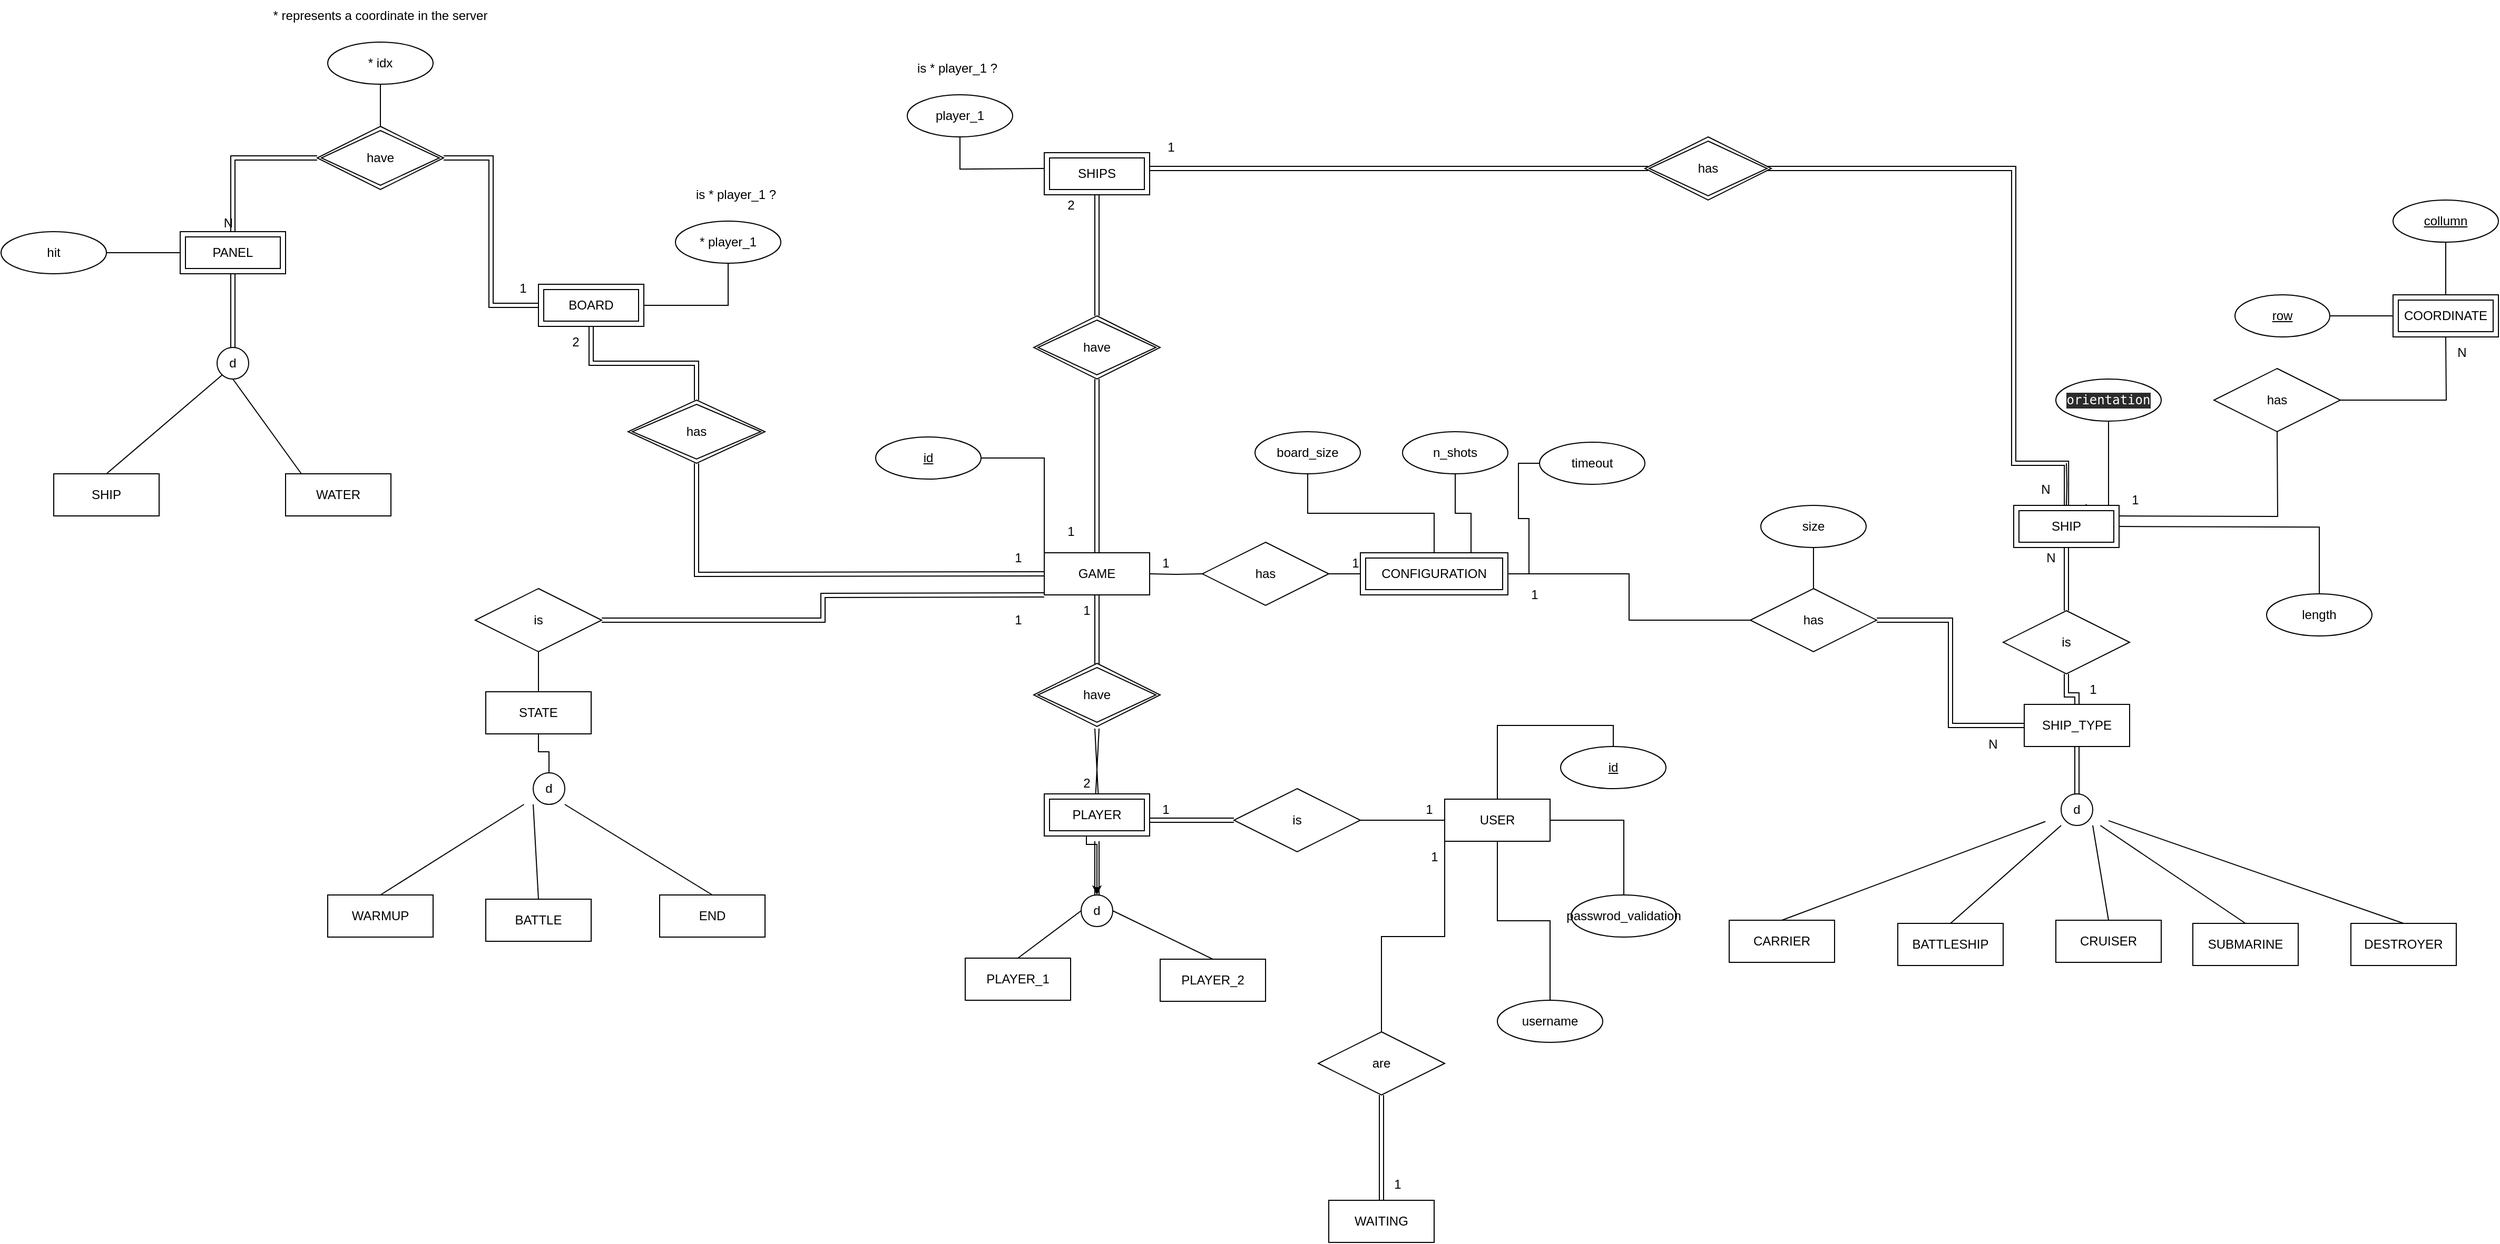 <mxfile version="15.5.4" type="embed"><diagram id="sa6Q3xUmAi24UDrEMSUv" name="Página-1"><mxGraphModel dx="2326" dy="1689" grid="1" gridSize="10" guides="1" tooltips="1" connect="1" arrows="1" fold="1" page="1" pageScale="1" pageWidth="827" pageHeight="1169" math="0" shadow="0"><root><mxCell id="0"/><mxCell id="1" parent="0"/><mxCell id="XrOO0wk5_OICAEsCVDQP-19" style="edgeStyle=orthogonalEdgeStyle;rounded=0;orthogonalLoop=1;jettySize=auto;html=1;endArrow=none;endFill=0;shape=link;" parent="1" edge="1"><mxGeometry relative="1" as="geometry"><mxPoint x="180" y="85" as="sourcePoint"/><mxPoint x="180" y="152" as="targetPoint"/></mxGeometry></mxCell><mxCell id="XrOO0wk5_OICAEsCVDQP-20" style="edgeStyle=orthogonalEdgeStyle;rounded=0;orthogonalLoop=1;jettySize=auto;html=1;endArrow=none;endFill=0;horizontal=1;shape=link;" parent="1" edge="1"><mxGeometry relative="1" as="geometry"><mxPoint x="180" y="290" as="targetPoint"/><mxPoint x="180" y="212" as="sourcePoint"/><Array as="points"><mxPoint x="180" y="300"/></Array></mxGeometry></mxCell><mxCell id="XrOO0wk5_OICAEsCVDQP-22" value="1" style="text;html=1;align=center;verticalAlign=middle;resizable=0;points=[];autosize=1;strokeColor=none;fillColor=none;" parent="1" vertex="1"><mxGeometry x="155" y="85" width="30" height="30" as="geometry"/></mxCell><mxCell id="9" value="" style="shape=link;html=1;rounded=0;exitX=0.5;exitY=1;exitDx=0;exitDy=0;startArrow=none;" parent="1" source="13" edge="1"><mxGeometry relative="1" as="geometry"><mxPoint x="240" y="180" as="sourcePoint"/><mxPoint x="180" y="390" as="targetPoint"/></mxGeometry></mxCell><mxCell id="10" value="1" style="resizable=0;html=1;align=right;verticalAlign=bottom;" parent="9" connectable="0" vertex="1"><mxGeometry x="1" relative="1" as="geometry"/></mxCell><mxCell id="11" value="PLAYER_1" style="whiteSpace=wrap;html=1;align=center;" parent="1" vertex="1"><mxGeometry x="55" y="430" width="100" height="40" as="geometry"/></mxCell><mxCell id="12" value="PLAYER_2" style="whiteSpace=wrap;html=1;align=center;" parent="1" vertex="1"><mxGeometry x="240" y="431" width="100" height="40" as="geometry"/></mxCell><mxCell id="13" value="" style="ellipse;whiteSpace=wrap;html=1;" parent="1" vertex="1"><mxGeometry x="165" y="370" width="30" height="30" as="geometry"/></mxCell><mxCell id="14" value="" style="shape=link;html=1;rounded=0;exitX=0.5;exitY=1;exitDx=0;exitDy=0;endArrow=none;" parent="1" target="13" edge="1"><mxGeometry relative="1" as="geometry"><mxPoint x="180" y="319" as="sourcePoint"/><mxPoint x="180" y="390" as="targetPoint"/></mxGeometry></mxCell><mxCell id="17" value="" style="endArrow=none;html=1;rounded=0;exitX=0.5;exitY=0;exitDx=0;exitDy=0;entryX=0;entryY=0.5;entryDx=0;entryDy=0;" parent="1" source="11" target="13" edge="1"><mxGeometry relative="1" as="geometry"><mxPoint x="210" y="300" as="sourcePoint"/><mxPoint x="370" y="300" as="targetPoint"/></mxGeometry></mxCell><mxCell id="18" value="" style="endArrow=none;html=1;rounded=0;exitX=0.5;exitY=0;exitDx=0;exitDy=0;entryX=1;entryY=0.5;entryDx=0;entryDy=0;" parent="1" source="12" target="13" edge="1"><mxGeometry relative="1" as="geometry"><mxPoint x="115" y="440" as="sourcePoint"/><mxPoint x="175" y="395" as="targetPoint"/></mxGeometry></mxCell><mxCell id="19" value="d" style="text;html=1;strokeColor=none;fillColor=none;align=center;verticalAlign=middle;whiteSpace=wrap;rounded=0;" parent="1" vertex="1"><mxGeometry x="150" y="370" width="60" height="30" as="geometry"/></mxCell><mxCell id="236" value="" style="edgeStyle=orthogonalEdgeStyle;rounded=0;orthogonalLoop=1;jettySize=auto;html=1;" parent="1" source="20" target="19" edge="1"><mxGeometry relative="1" as="geometry"/></mxCell><mxCell id="20" value="2" style="text;html=1;align=center;verticalAlign=middle;resizable=0;points=[];autosize=1;strokeColor=none;fillColor=none;" parent="1" vertex="1"><mxGeometry x="160" y="254" width="20" height="20" as="geometry"/></mxCell><mxCell id="84" style="edgeStyle=orthogonalEdgeStyle;rounded=0;orthogonalLoop=1;jettySize=auto;html=1;endArrow=none;endFill=0;" parent="1" source="24" target="83" edge="1"><mxGeometry relative="1" as="geometry"/></mxCell><mxCell id="256" style="edgeStyle=orthogonalEdgeStyle;rounded=0;orthogonalLoop=1;jettySize=auto;html=1;endArrow=none;endFill=0;" parent="1" source="24" target="255" edge="1"><mxGeometry relative="1" as="geometry"/></mxCell><mxCell id="260" style="edgeStyle=orthogonalEdgeStyle;rounded=0;orthogonalLoop=1;jettySize=auto;html=1;endArrow=none;endFill=0;exitX=0;exitY=1;exitDx=0;exitDy=0;" edge="1" parent="1" source="24" target="259"><mxGeometry relative="1" as="geometry"/></mxCell><mxCell id="24" value="USER" style="whiteSpace=wrap;html=1;align=center;" parent="1" vertex="1"><mxGeometry x="510" y="279" width="100" height="40" as="geometry"/></mxCell><mxCell id="27" style="edgeStyle=orthogonalEdgeStyle;rounded=0;orthogonalLoop=1;jettySize=auto;html=1;endArrow=none;endFill=0;" parent="1" source="25" target="24" edge="1"><mxGeometry relative="1" as="geometry"/></mxCell><mxCell id="25" value="is" style="shape=rhombus;perimeter=rhombusPerimeter;whiteSpace=wrap;html=1;align=center;" parent="1" vertex="1"><mxGeometry x="310" y="269" width="120" height="60" as="geometry"/></mxCell><mxCell id="29" value="" style="endArrow=none;html=1;rounded=0;verticalAlign=middle;exitX=1;exitY=0.5;exitDx=0;exitDy=0;entryX=0;entryY=0.5;entryDx=0;entryDy=0;shape=link;" parent="1" target="25" edge="1"><mxGeometry relative="1" as="geometry"><mxPoint x="230" y="299" as="sourcePoint"/><mxPoint x="380" y="310" as="targetPoint"/></mxGeometry></mxCell><mxCell id="30" value="1" style="text;html=1;align=center;verticalAlign=middle;resizable=0;points=[];autosize=1;strokeColor=none;fillColor=none;" parent="1" vertex="1"><mxGeometry x="230" y="274" width="30" height="30" as="geometry"/></mxCell><mxCell id="31" value="1" style="text;html=1;align=center;verticalAlign=middle;resizable=0;points=[];autosize=1;strokeColor=none;fillColor=none;" parent="1" vertex="1"><mxGeometry x="480" y="274" width="30" height="30" as="geometry"/></mxCell><mxCell id="32" value="id" style="ellipse;whiteSpace=wrap;html=1;align=center;fontStyle=4" parent="1" vertex="1"><mxGeometry x="620" y="229" width="100" height="40" as="geometry"/></mxCell><mxCell id="33" style="edgeStyle=orthogonalEdgeStyle;rounded=0;orthogonalLoop=1;jettySize=auto;html=1;endArrow=none;endFill=0;exitX=0.5;exitY=0;exitDx=0;exitDy=0;entryX=0.5;entryY=0;entryDx=0;entryDy=0;" parent="1" source="32" target="24" edge="1"><mxGeometry relative="1" as="geometry"><mxPoint x="440" y="309" as="sourcePoint"/><mxPoint x="520" y="309" as="targetPoint"/></mxGeometry></mxCell><mxCell id="188" style="edgeStyle=orthogonalEdgeStyle;rounded=0;orthogonalLoop=1;jettySize=auto;html=1;fontColor=#FFFFFF;endArrow=none;endFill=0;" parent="1" target="187" edge="1"><mxGeometry relative="1" as="geometry"><mxPoint x="230" y="65" as="sourcePoint"/></mxGeometry></mxCell><mxCell id="195" style="edgeStyle=orthogonalEdgeStyle;rounded=0;orthogonalLoop=1;jettySize=auto;html=1;endArrow=none;endFill=0;shape=link;" parent="1" target="144" edge="1"><mxGeometry relative="1" as="geometry"><mxPoint x="130" y="65" as="sourcePoint"/></mxGeometry></mxCell><mxCell id="201" style="edgeStyle=orthogonalEdgeStyle;shape=link;rounded=0;orthogonalLoop=1;jettySize=auto;html=1;endArrow=none;endFill=0;" parent="1" edge="1"><mxGeometry relative="1" as="geometry"><mxPoint x="180" y="-120" as="targetPoint"/><mxPoint x="180" y="45" as="sourcePoint"/></mxGeometry></mxCell><mxCell id="35" value="have" style="shape=rhombus;double=1;perimeter=rhombusPerimeter;whiteSpace=wrap;html=1;align=center;" parent="1" vertex="1"><mxGeometry x="120" y="150" width="120" height="60" as="geometry"/></mxCell><mxCell id="87" style="edgeStyle=orthogonalEdgeStyle;rounded=0;orthogonalLoop=1;jettySize=auto;html=1;entryX=0;entryY=0.5;entryDx=0;entryDy=0;endArrow=none;endFill=0;" parent="1" source="55" target="86" edge="1"><mxGeometry relative="1" as="geometry"/></mxCell><mxCell id="55" value="CONFIGURATION" style="shape=ext;margin=3;double=1;whiteSpace=wrap;html=1;align=center;" parent="1" vertex="1"><mxGeometry x="430" y="45" width="140" height="40" as="geometry"/></mxCell><mxCell id="58" style="edgeStyle=orthogonalEdgeStyle;rounded=0;orthogonalLoop=1;jettySize=auto;html=1;endArrow=none;endFill=0;" parent="1" source="57" target="55" edge="1"><mxGeometry relative="1" as="geometry"/></mxCell><mxCell id="57" value="board_size" style="ellipse;whiteSpace=wrap;html=1;align=center;" parent="1" vertex="1"><mxGeometry x="330" y="-70" width="100" height="40" as="geometry"/></mxCell><mxCell id="61" style="edgeStyle=orthogonalEdgeStyle;rounded=0;orthogonalLoop=1;jettySize=auto;html=1;entryX=0.75;entryY=0;entryDx=0;entryDy=0;endArrow=none;endFill=0;" parent="1" source="59" target="55" edge="1"><mxGeometry relative="1" as="geometry"/></mxCell><mxCell id="59" value="n_shots" style="ellipse;whiteSpace=wrap;html=1;align=center;" parent="1" vertex="1"><mxGeometry x="470" y="-70" width="100" height="40" as="geometry"/></mxCell><mxCell id="63" style="edgeStyle=orthogonalEdgeStyle;rounded=0;orthogonalLoop=1;jettySize=auto;html=1;entryX=1;entryY=0.5;entryDx=0;entryDy=0;endArrow=none;endFill=0;" parent="1" source="62" target="55" edge="1"><mxGeometry relative="1" as="geometry"/></mxCell><mxCell id="62" value="timeout" style="ellipse;whiteSpace=wrap;html=1;align=center;" parent="1" vertex="1"><mxGeometry x="600" y="-60" width="100" height="40" as="geometry"/></mxCell><mxCell id="168" style="edgeStyle=orthogonalEdgeStyle;rounded=0;orthogonalLoop=1;jettySize=auto;html=1;entryX=0.5;entryY=1;entryDx=0;entryDy=0;endArrow=none;endFill=0;exitX=0.688;exitY=-0.03;exitDx=0;exitDy=0;exitPerimeter=0;" parent="1" source="241" target="167" edge="1"><mxGeometry relative="1" as="geometry"><mxPoint x="1100.059" as="sourcePoint"/><Array as="points"><mxPoint x="1119"/><mxPoint x="1140"/></Array></mxGeometry></mxCell><mxCell id="169" style="edgeStyle=orthogonalEdgeStyle;rounded=0;orthogonalLoop=1;jettySize=auto;html=1;exitX=1;exitY=0.25;exitDx=0;exitDy=0;entryX=0;entryY=0.5;entryDx=0;entryDy=0;endArrow=none;endFill=0;" parent="1" edge="1"><mxGeometry relative="1" as="geometry"><mxPoint x="1300" y="-70" as="targetPoint"/><mxPoint x="1150" y="10" as="sourcePoint"/></mxGeometry></mxCell><mxCell id="181" style="edgeStyle=orthogonalEdgeStyle;rounded=0;orthogonalLoop=1;jettySize=auto;html=1;exitX=0.5;exitY=0;exitDx=0;exitDy=0;fontColor=#FFFFFF;endArrow=none;endFill=0;" parent="1" edge="1"><mxGeometry relative="1" as="geometry"><mxPoint x="1100" y="-40" as="targetPoint"/><mxPoint x="1100" as="sourcePoint"/></mxGeometry></mxCell><mxCell id="182" style="edgeStyle=orthogonalEdgeStyle;rounded=0;orthogonalLoop=1;jettySize=auto;html=1;fontColor=#FFFFFF;endArrow=none;endFill=0;entryX=1;entryY=0.5;entryDx=0;entryDy=0;shape=link;" parent="1" edge="1"><mxGeometry relative="1" as="geometry"><mxPoint x="810.0" y="-320" as="targetPoint"/><Array as="points"><mxPoint x="1100" y="-40"/><mxPoint x="1050" y="-40"/><mxPoint x="1050" y="-320"/></Array><mxPoint x="1100.059" as="sourcePoint"/></mxGeometry></mxCell><mxCell id="240" style="edgeStyle=orthogonalEdgeStyle;rounded=0;orthogonalLoop=1;jettySize=auto;html=1;endArrow=none;endFill=0;" parent="1" target="166" edge="1"><mxGeometry relative="1" as="geometry"><mxPoint x="1150" y="20.059" as="sourcePoint"/></mxGeometry></mxCell><mxCell id="66" value="" style="shape=link;html=1;rounded=0;exitX=0.5;exitY=1;exitDx=0;exitDy=0;endArrow=none;" parent="1" edge="1"><mxGeometry relative="1" as="geometry"><mxPoint x="1100" y="40" as="sourcePoint"/><mxPoint x="1100" y="100" as="targetPoint"/></mxGeometry></mxCell><mxCell id="67" value="CARRIER" style="whiteSpace=wrap;html=1;align=center;" parent="1" vertex="1"><mxGeometry x="780" y="394" width="100" height="40" as="geometry"/></mxCell><mxCell id="68" value="" style="ellipse;whiteSpace=wrap;html=1;" parent="1" vertex="1"><mxGeometry x="1095" y="274" width="30" height="30" as="geometry"/></mxCell><mxCell id="69" value="d" style="text;html=1;strokeColor=none;fillColor=none;align=center;verticalAlign=middle;whiteSpace=wrap;rounded=0;" parent="1" vertex="1"><mxGeometry x="1080" y="274" width="60" height="30" as="geometry"/></mxCell><mxCell id="70" value="" style="endArrow=none;html=1;rounded=0;exitX=0.5;exitY=0;exitDx=0;exitDy=0;" parent="1" source="67" target="69" edge="1"><mxGeometry relative="1" as="geometry"><mxPoint x="1275" y="530" as="sourcePoint"/><mxPoint x="980" y="300" as="targetPoint"/></mxGeometry></mxCell><mxCell id="71" value="BATTLESHIP" style="whiteSpace=wrap;html=1;align=center;" parent="1" vertex="1"><mxGeometry x="940" y="397" width="100" height="40" as="geometry"/></mxCell><mxCell id="72" value="CRUISER" style="whiteSpace=wrap;html=1;align=center;" parent="1" vertex="1"><mxGeometry x="1090" y="394" width="100" height="40" as="geometry"/></mxCell><mxCell id="73" value="" style="endArrow=none;html=1;rounded=0;exitX=0.5;exitY=0;exitDx=0;exitDy=0;entryX=0.25;entryY=1;entryDx=0;entryDy=0;" parent="1" source="71" target="69" edge="1"><mxGeometry relative="1" as="geometry"><mxPoint x="840" y="404" as="sourcePoint"/><mxPoint x="1000" y="299" as="targetPoint"/></mxGeometry></mxCell><mxCell id="74" value="" style="endArrow=none;html=1;rounded=0;exitX=0.5;exitY=0;exitDx=0;exitDy=0;entryX=0.75;entryY=1;entryDx=0;entryDy=0;" parent="1" source="72" target="69" edge="1"><mxGeometry relative="1" as="geometry"><mxPoint x="840" y="404" as="sourcePoint"/><mxPoint x="990" y="310" as="targetPoint"/></mxGeometry></mxCell><mxCell id="77" value="DESTROYER" style="whiteSpace=wrap;html=1;align=center;" parent="1" vertex="1"><mxGeometry x="1370" y="397" width="100" height="40" as="geometry"/></mxCell><mxCell id="78" value="SUBMARINE" style="whiteSpace=wrap;html=1;align=center;" parent="1" vertex="1"><mxGeometry x="1220" y="397" width="100" height="40" as="geometry"/></mxCell><mxCell id="79" value="" style="endArrow=none;html=1;rounded=0;exitX=0.5;exitY=0;exitDx=0;exitDy=0;" parent="1" source="78" target="69" edge="1"><mxGeometry relative="1" as="geometry"><mxPoint x="1120" y="407" as="sourcePoint"/><mxPoint x="1270" y="307" as="targetPoint"/></mxGeometry></mxCell><mxCell id="80" value="" style="endArrow=none;html=1;rounded=0;exitX=0.5;exitY=0;exitDx=0;exitDy=0;" parent="1" source="77" target="69" edge="1"><mxGeometry relative="1" as="geometry"><mxPoint x="1120" y="407" as="sourcePoint"/><mxPoint x="1285" y="307" as="targetPoint"/></mxGeometry></mxCell><mxCell id="83" value="passwrod_validation" style="ellipse;whiteSpace=wrap;html=1;align=center;fontStyle=0" parent="1" vertex="1"><mxGeometry x="630" y="370" width="100" height="40" as="geometry"/></mxCell><mxCell id="250" style="edgeStyle=orthogonalEdgeStyle;shape=link;rounded=0;orthogonalLoop=1;jettySize=auto;html=1;entryX=0;entryY=0.5;entryDx=0;entryDy=0;endArrow=none;endFill=0;" parent="1" source="86" target="244" edge="1"><mxGeometry relative="1" as="geometry"/></mxCell><mxCell id="86" value="has" style="shape=rhombus;perimeter=rhombusPerimeter;whiteSpace=wrap;html=1;align=center;" parent="1" vertex="1"><mxGeometry x="800" y="79" width="120" height="60" as="geometry"/></mxCell><mxCell id="89" value="1" style="text;html=1;align=center;verticalAlign=middle;resizable=0;points=[];autosize=1;strokeColor=none;fillColor=none;" parent="1" vertex="1"><mxGeometry x="580" y="70" width="30" height="30" as="geometry"/></mxCell><mxCell id="90" value="N" style="text;html=1;align=center;verticalAlign=middle;resizable=0;points=[];autosize=1;strokeColor=none;fillColor=none;" parent="1" vertex="1"><mxGeometry x="1020" y="217" width="20" height="20" as="geometry"/></mxCell><mxCell id="92" style="edgeStyle=orthogonalEdgeStyle;rounded=0;orthogonalLoop=1;jettySize=auto;html=1;endArrow=none;endFill=0;" parent="1" source="91" target="86" edge="1"><mxGeometry relative="1" as="geometry"/></mxCell><mxCell id="91" value="size" style="ellipse;whiteSpace=wrap;html=1;align=center;" parent="1" vertex="1"><mxGeometry x="810" width="100" height="40" as="geometry"/></mxCell><mxCell id="117" style="edgeStyle=orthogonalEdgeStyle;rounded=0;orthogonalLoop=1;jettySize=auto;html=1;entryX=1;entryY=0.5;entryDx=0;entryDy=0;endArrow=none;endFill=0;shape=link;" parent="1" source="93" target="116" edge="1"><mxGeometry relative="1" as="geometry"/></mxCell><mxCell id="162" style="edgeStyle=orthogonalEdgeStyle;rounded=0;orthogonalLoop=1;jettySize=auto;html=1;entryX=0.5;entryY=0;entryDx=0;entryDy=0;endArrow=none;endFill=0;shape=link;" parent="1" source="93" target="144" edge="1"><mxGeometry relative="1" as="geometry"><mxPoint x="-190" y="-190" as="targetPoint"/></mxGeometry></mxCell><mxCell id="228" style="edgeStyle=orthogonalEdgeStyle;rounded=0;orthogonalLoop=1;jettySize=auto;html=1;endArrow=none;endFill=0;" parent="1" source="93" target="227" edge="1"><mxGeometry relative="1" as="geometry"/></mxCell><mxCell id="93" value="BOARD" style="shape=ext;margin=3;double=1;whiteSpace=wrap;html=1;align=center;" parent="1" vertex="1"><mxGeometry x="-350" y="-210" width="100" height="40" as="geometry"/></mxCell><mxCell id="99" value="2" style="text;html=1;align=center;verticalAlign=middle;resizable=0;points=[];autosize=1;strokeColor=none;fillColor=none;" parent="1" vertex="1"><mxGeometry x="-325" y="-165" width="20" height="20" as="geometry"/></mxCell><mxCell id="100" value="PANEL" style="shape=ext;margin=3;double=1;whiteSpace=wrap;html=1;align=center;" parent="1" vertex="1"><mxGeometry x="-690" y="-260" width="100" height="40" as="geometry"/></mxCell><mxCell id="101" value="WATER" style="whiteSpace=wrap;html=1;align=center;" parent="1" vertex="1"><mxGeometry x="-590" y="-30" width="100" height="40" as="geometry"/></mxCell><mxCell id="102" value="" style="ellipse;whiteSpace=wrap;html=1;" parent="1" vertex="1"><mxGeometry x="-655" y="-150" width="30" height="30" as="geometry"/></mxCell><mxCell id="103" value="d" style="text;html=1;strokeColor=none;fillColor=none;align=center;verticalAlign=middle;whiteSpace=wrap;rounded=0;" parent="1" vertex="1"><mxGeometry x="-670" y="-150" width="60" height="30" as="geometry"/></mxCell><mxCell id="104" value="" style="endArrow=none;html=1;rounded=0;exitX=0.5;exitY=0;exitDx=0;exitDy=0;" parent="1" edge="1"><mxGeometry relative="1" as="geometry"><mxPoint x="-760" y="-30" as="sourcePoint"/><mxPoint x="-650" y="-124" as="targetPoint"/></mxGeometry></mxCell><mxCell id="105" value="SHIP" style="whiteSpace=wrap;html=1;align=center;" parent="1" vertex="1"><mxGeometry x="-810" y="-30" width="100" height="40" as="geometry"/></mxCell><mxCell id="107" value="" style="endArrow=none;html=1;rounded=0;exitX=0.5;exitY=0;exitDx=0;exitDy=0;entryX=0.5;entryY=1;entryDx=0;entryDy=0;" parent="1" target="103" edge="1"><mxGeometry relative="1" as="geometry"><mxPoint x="-575" y="-30" as="sourcePoint"/><mxPoint x="-630" y="-125" as="targetPoint"/></mxGeometry></mxCell><mxCell id="112" value="" style="shape=link;html=1;rounded=0;" parent="1" source="100" target="103" edge="1"><mxGeometry relative="1" as="geometry"><mxPoint x="-650" y="-340" as="sourcePoint"/><mxPoint x="-490" y="-340" as="targetPoint"/></mxGeometry></mxCell><mxCell id="114" value="N" style="resizable=0;html=1;align=right;verticalAlign=bottom;" parent="112" connectable="0" vertex="1"><mxGeometry x="1" relative="1" as="geometry"><mxPoint y="-110" as="offset"/></mxGeometry></mxCell><mxCell id="118" style="edgeStyle=orthogonalEdgeStyle;rounded=0;orthogonalLoop=1;jettySize=auto;html=1;endArrow=none;endFill=0;shape=link;" parent="1" source="116" target="100" edge="1"><mxGeometry relative="1" as="geometry"/></mxCell><mxCell id="124" style="edgeStyle=orthogonalEdgeStyle;rounded=0;orthogonalLoop=1;jettySize=auto;html=1;entryX=0.5;entryY=1;entryDx=0;entryDy=0;endArrow=none;endFill=0;" parent="1" source="116" target="123" edge="1"><mxGeometry relative="1" as="geometry"/></mxCell><mxCell id="116" value="have" style="shape=rhombus;double=1;perimeter=rhombusPerimeter;whiteSpace=wrap;html=1;align=center;" parent="1" vertex="1"><mxGeometry x="-560" y="-360" width="120" height="60" as="geometry"/></mxCell><mxCell id="119" value="1" style="text;html=1;align=center;verticalAlign=middle;resizable=0;points=[];autosize=1;strokeColor=none;fillColor=none;" parent="1" vertex="1"><mxGeometry x="-380" y="-221" width="30" height="30" as="geometry"/></mxCell><mxCell id="121" style="edgeStyle=orthogonalEdgeStyle;rounded=0;orthogonalLoop=1;jettySize=auto;html=1;entryX=0;entryY=0.5;entryDx=0;entryDy=0;endArrow=none;endFill=0;" parent="1" source="120" target="100" edge="1"><mxGeometry relative="1" as="geometry"/></mxCell><mxCell id="120" value="hit" style="ellipse;whiteSpace=wrap;html=1;align=center;" parent="1" vertex="1"><mxGeometry x="-860" y="-260" width="100" height="40" as="geometry"/></mxCell><mxCell id="123" value="* idx" style="ellipse;whiteSpace=wrap;html=1;align=center;" parent="1" vertex="1"><mxGeometry x="-550" y="-440" width="100" height="40" as="geometry"/></mxCell><mxCell id="125" value="* represents a coordinate in the server" style="text;html=1;strokeColor=none;fillColor=none;align=center;verticalAlign=middle;whiteSpace=wrap;rounded=0;" parent="1" vertex="1"><mxGeometry x="-620" y="-480" width="240" height="30" as="geometry"/></mxCell><mxCell id="144" value="has" style="shape=rhombus;double=1;perimeter=rhombusPerimeter;whiteSpace=wrap;html=1;align=center;" parent="1" vertex="1"><mxGeometry x="-265" y="-100" width="130" height="60" as="geometry"/></mxCell><mxCell id="166" value="length" style="ellipse;whiteSpace=wrap;html=1;align=center;" parent="1" vertex="1"><mxGeometry x="1290" y="84" width="100" height="40" as="geometry"/></mxCell><mxCell id="167" value="&lt;pre style=&quot;background-color: rgb(43 , 43 , 43) ; font-family: &amp;#34;jetbrains mono&amp;#34; , monospace&quot;&gt;&lt;pre style=&quot;font-family: &amp;#34;jetbrains mono&amp;#34; , monospace&quot;&gt;&lt;font color=&quot;#ffffff&quot;&gt;orientation&lt;/font&gt;&lt;/pre&gt;&lt;/pre&gt;" style="ellipse;whiteSpace=wrap;html=1;align=center;" parent="1" vertex="1"><mxGeometry x="1090" y="-120" width="100" height="40" as="geometry"/></mxCell><mxCell id="174" style="edgeStyle=orthogonalEdgeStyle;rounded=0;orthogonalLoop=1;jettySize=auto;html=1;fontColor=#FEF7FF;endArrow=none;endFill=0;entryX=0.5;entryY=1;entryDx=0;entryDy=0;" parent="1" source="173" edge="1"><mxGeometry relative="1" as="geometry"><mxPoint x="1460" y="-160" as="targetPoint"/></mxGeometry></mxCell><mxCell id="173" value="has" style="shape=rhombus;perimeter=rhombusPerimeter;whiteSpace=wrap;html=1;align=center;" parent="1" vertex="1"><mxGeometry x="1240" y="-130" width="120" height="60" as="geometry"/></mxCell><mxCell id="178" style="edgeStyle=orthogonalEdgeStyle;rounded=0;orthogonalLoop=1;jettySize=auto;html=1;fontColor=#FFFFFF;endArrow=none;endFill=0;" parent="1" source="175" edge="1"><mxGeometry relative="1" as="geometry"><mxPoint x="1460" y="-200" as="targetPoint"/></mxGeometry></mxCell><mxCell id="175" value="&lt;u&gt;collumn&lt;/u&gt;" style="ellipse;whiteSpace=wrap;html=1;align=center;" parent="1" vertex="1"><mxGeometry x="1410" y="-290" width="100" height="40" as="geometry"/></mxCell><mxCell id="177" style="edgeStyle=orthogonalEdgeStyle;rounded=0;orthogonalLoop=1;jettySize=auto;html=1;entryX=0;entryY=0.5;entryDx=0;entryDy=0;fontColor=#FFFFFF;endArrow=none;endFill=0;" parent="1" source="176" edge="1"><mxGeometry relative="1" as="geometry"><mxPoint x="1410" y="-180" as="targetPoint"/></mxGeometry></mxCell><mxCell id="176" value="&lt;u&gt;row&lt;/u&gt;" style="ellipse;whiteSpace=wrap;html=1;align=center;" parent="1" vertex="1"><mxGeometry x="1260" y="-200" width="90" height="40" as="geometry"/></mxCell><mxCell id="179" value="1" style="text;html=1;align=center;verticalAlign=middle;resizable=0;points=[];autosize=1;strokeColor=none;fillColor=none;" parent="1" vertex="1"><mxGeometry x="1150" y="-20" width="30" height="30" as="geometry"/></mxCell><mxCell id="180" value="N" style="text;html=1;align=center;verticalAlign=middle;resizable=0;points=[];autosize=1;strokeColor=none;fillColor=none;" parent="1" vertex="1"><mxGeometry x="1465" y="-155" width="20" height="20" as="geometry"/></mxCell><mxCell id="189" style="edgeStyle=orthogonalEdgeStyle;rounded=0;orthogonalLoop=1;jettySize=auto;html=1;entryX=0;entryY=0.5;entryDx=0;entryDy=0;fontColor=#FFFFFF;endArrow=none;endFill=0;" parent="1" source="187" target="55" edge="1"><mxGeometry relative="1" as="geometry"/></mxCell><mxCell id="187" value="has" style="shape=rhombus;perimeter=rhombusPerimeter;whiteSpace=wrap;html=1;align=center;" parent="1" vertex="1"><mxGeometry x="280" y="35" width="120" height="60" as="geometry"/></mxCell><mxCell id="190" value="1" style="text;html=1;align=center;verticalAlign=middle;resizable=0;points=[];autosize=1;strokeColor=none;fillColor=none;" parent="1" vertex="1"><mxGeometry x="230" y="40" width="30" height="30" as="geometry"/></mxCell><mxCell id="191" value="1" style="text;html=1;align=center;verticalAlign=middle;resizable=0;points=[];autosize=1;strokeColor=none;fillColor=none;" parent="1" vertex="1"><mxGeometry x="410" y="40" width="30" height="30" as="geometry"/></mxCell><mxCell id="196" value="1" style="text;html=1;align=center;verticalAlign=middle;resizable=0;points=[];autosize=1;strokeColor=none;fillColor=none;" parent="1" vertex="1"><mxGeometry x="90" y="35" width="30" height="30" as="geometry"/></mxCell><mxCell id="205" style="edgeStyle=orthogonalEdgeStyle;shape=link;rounded=0;orthogonalLoop=1;jettySize=auto;html=1;endArrow=none;endFill=0;" parent="1" edge="1"><mxGeometry relative="1" as="geometry"><mxPoint x="230" y="-320" as="sourcePoint"/><mxPoint x="703.0" y="-320" as="targetPoint"/></mxGeometry></mxCell><mxCell id="230" style="edgeStyle=orthogonalEdgeStyle;rounded=0;orthogonalLoop=1;jettySize=auto;html=1;endArrow=none;endFill=0;" parent="1" target="229" edge="1"><mxGeometry relative="1" as="geometry"><mxPoint x="130" y="-319.941" as="sourcePoint"/></mxGeometry></mxCell><mxCell id="202" style="edgeStyle=orthogonalEdgeStyle;shape=link;rounded=0;orthogonalLoop=1;jettySize=auto;html=1;endArrow=none;endFill=0;" parent="1" edge="1"><mxGeometry relative="1" as="geometry"><mxPoint x="180" y="-180" as="sourcePoint"/><mxPoint x="180" y="-300" as="targetPoint"/></mxGeometry></mxCell><mxCell id="203" value="1" style="text;html=1;align=center;verticalAlign=middle;resizable=0;points=[];autosize=1;strokeColor=none;fillColor=none;" parent="1" vertex="1"><mxGeometry x="140" y="10" width="30" height="30" as="geometry"/></mxCell><mxCell id="204" value="2" style="text;html=1;align=center;verticalAlign=middle;resizable=0;points=[];autosize=1;strokeColor=none;fillColor=none;" parent="1" vertex="1"><mxGeometry x="145" y="-295" width="20" height="20" as="geometry"/></mxCell><mxCell id="206" value="1" style="text;html=1;align=center;verticalAlign=middle;resizable=0;points=[];autosize=1;strokeColor=none;fillColor=none;" parent="1" vertex="1"><mxGeometry x="240" y="-350" width="20" height="20" as="geometry"/></mxCell><mxCell id="207" value="N" style="text;html=1;align=center;verticalAlign=middle;resizable=0;points=[];autosize=1;strokeColor=none;fillColor=none;" parent="1" vertex="1"><mxGeometry x="1070" y="-25" width="20" height="20" as="geometry"/></mxCell><mxCell id="211" style="edgeStyle=orthogonalEdgeStyle;rounded=0;orthogonalLoop=1;jettySize=auto;html=1;endArrow=none;endFill=0;" parent="1" source="209" target="210" edge="1"><mxGeometry relative="1" as="geometry"/></mxCell><mxCell id="209" value="STATE" style="whiteSpace=wrap;html=1;align=center;" parent="1" vertex="1"><mxGeometry x="-400" y="177" width="100" height="40" as="geometry"/></mxCell><mxCell id="212" style="edgeStyle=orthogonalEdgeStyle;shape=link;rounded=0;orthogonalLoop=1;jettySize=auto;html=1;entryX=0;entryY=1;entryDx=0;entryDy=0;endArrow=none;endFill=0;" parent="1" source="210" edge="1"><mxGeometry relative="1" as="geometry"><mxPoint x="130" y="85" as="targetPoint"/></mxGeometry></mxCell><mxCell id="210" value="is" style="shape=rhombus;perimeter=rhombusPerimeter;whiteSpace=wrap;html=1;align=center;" parent="1" vertex="1"><mxGeometry x="-410" y="79" width="120" height="60" as="geometry"/></mxCell><mxCell id="214" value="WARMUP" style="whiteSpace=wrap;html=1;align=center;" parent="1" vertex="1"><mxGeometry x="-550" y="370" width="100" height="40" as="geometry"/></mxCell><mxCell id="215" value="" style="ellipse;whiteSpace=wrap;html=1;" parent="1" vertex="1"><mxGeometry x="-355" y="254" width="30" height="30" as="geometry"/></mxCell><mxCell id="226" style="edgeStyle=orthogonalEdgeStyle;rounded=0;orthogonalLoop=1;jettySize=auto;html=1;entryX=0.5;entryY=1;entryDx=0;entryDy=0;endArrow=none;endFill=0;" parent="1" source="216" target="209" edge="1"><mxGeometry relative="1" as="geometry"/></mxCell><mxCell id="216" value="d" style="text;html=1;strokeColor=none;fillColor=none;align=center;verticalAlign=middle;whiteSpace=wrap;rounded=0;" parent="1" vertex="1"><mxGeometry x="-370" y="254" width="60" height="30" as="geometry"/></mxCell><mxCell id="217" value="" style="endArrow=none;html=1;rounded=0;exitX=0.5;exitY=0;exitDx=0;exitDy=0;" parent="1" source="214" target="216" edge="1"><mxGeometry relative="1" as="geometry"><mxPoint x="-175" y="510" as="sourcePoint"/><mxPoint x="-470" y="280" as="targetPoint"/></mxGeometry></mxCell><mxCell id="218" value="BATTLE" style="whiteSpace=wrap;html=1;align=center;" parent="1" vertex="1"><mxGeometry x="-400" y="374" width="100" height="40" as="geometry"/></mxCell><mxCell id="219" value="END" style="whiteSpace=wrap;html=1;align=center;" parent="1" vertex="1"><mxGeometry x="-235" y="370" width="100" height="40" as="geometry"/></mxCell><mxCell id="220" value="" style="endArrow=none;html=1;rounded=0;exitX=0.5;exitY=0;exitDx=0;exitDy=0;entryX=0.25;entryY=1;entryDx=0;entryDy=0;" parent="1" source="218" target="216" edge="1"><mxGeometry relative="1" as="geometry"><mxPoint x="-610" y="384" as="sourcePoint"/><mxPoint x="-450" y="279" as="targetPoint"/></mxGeometry></mxCell><mxCell id="221" value="" style="endArrow=none;html=1;rounded=0;exitX=0.5;exitY=0;exitDx=0;exitDy=0;entryX=0.75;entryY=1;entryDx=0;entryDy=0;" parent="1" source="219" target="216" edge="1"><mxGeometry relative="1" as="geometry"><mxPoint x="-610" y="384" as="sourcePoint"/><mxPoint x="-460" y="290" as="targetPoint"/></mxGeometry></mxCell><mxCell id="227" value="* player_1" style="ellipse;whiteSpace=wrap;html=1;align=center;" parent="1" vertex="1"><mxGeometry x="-220" y="-270" width="100" height="40" as="geometry"/></mxCell><mxCell id="229" value="player_1" style="ellipse;whiteSpace=wrap;html=1;align=center;" parent="1" vertex="1"><mxGeometry y="-390" width="100" height="40" as="geometry"/></mxCell><mxCell id="231" value="is * player_1 ?" style="text;html=1;strokeColor=none;fillColor=none;align=center;verticalAlign=middle;whiteSpace=wrap;rounded=0;" parent="1" vertex="1"><mxGeometry x="-205" y="-310" width="85" height="30" as="geometry"/></mxCell><mxCell id="232" value="is * player_1 ?" style="text;html=1;strokeColor=none;fillColor=none;align=center;verticalAlign=middle;whiteSpace=wrap;rounded=0;" parent="1" vertex="1"><mxGeometry x="5" y="-430" width="85" height="30" as="geometry"/></mxCell><mxCell id="234" value="1" style="text;html=1;align=center;verticalAlign=middle;resizable=0;points=[];autosize=1;strokeColor=none;fillColor=none;" parent="1" vertex="1"><mxGeometry x="90" y="94" width="30" height="30" as="geometry"/></mxCell><mxCell id="235" value="PLAYER" style="shape=ext;margin=3;double=1;whiteSpace=wrap;html=1;align=center;" parent="1" vertex="1"><mxGeometry x="130" y="274" width="100" height="40" as="geometry"/></mxCell><mxCell id="237" value="SHIPS" style="shape=ext;margin=3;double=1;whiteSpace=wrap;html=1;align=center;" parent="1" vertex="1"><mxGeometry x="130" y="-335" width="100" height="40" as="geometry"/></mxCell><mxCell id="238" value="have" style="shape=rhombus;double=1;perimeter=rhombusPerimeter;whiteSpace=wrap;html=1;align=center;" parent="1" vertex="1"><mxGeometry x="120" y="-180" width="120" height="60" as="geometry"/></mxCell><mxCell id="239" value="COORDINATE" style="shape=ext;margin=3;double=1;whiteSpace=wrap;html=1;align=center;" parent="1" vertex="1"><mxGeometry x="1410" y="-200" width="100" height="40" as="geometry"/></mxCell><mxCell id="241" value="SHIP" style="shape=ext;margin=3;double=1;whiteSpace=wrap;html=1;align=center;" parent="1" vertex="1"><mxGeometry x="1050" width="100" height="40" as="geometry"/></mxCell><mxCell id="242" value="has" style="shape=rhombus;double=1;perimeter=rhombusPerimeter;whiteSpace=wrap;html=1;align=center;" parent="1" vertex="1"><mxGeometry x="700" y="-350" width="120" height="60" as="geometry"/></mxCell><mxCell id="245" style="edgeStyle=orthogonalEdgeStyle;rounded=0;orthogonalLoop=1;jettySize=auto;html=1;endArrow=none;endFill=0;shape=link;" parent="1" source="244" target="69" edge="1"><mxGeometry relative="1" as="geometry"/></mxCell><mxCell id="244" value="SHIP_TYPE" style="whiteSpace=wrap;html=1;align=center;" parent="1" vertex="1"><mxGeometry x="1060" y="189" width="100" height="40" as="geometry"/></mxCell><mxCell id="247" style="edgeStyle=orthogonalEdgeStyle;shape=link;rounded=0;orthogonalLoop=1;jettySize=auto;html=1;endArrow=none;endFill=0;" parent="1" source="246" target="244" edge="1"><mxGeometry relative="1" as="geometry"/></mxCell><mxCell id="246" value="is" style="shape=rhombus;perimeter=rhombusPerimeter;whiteSpace=wrap;html=1;align=center;" parent="1" vertex="1"><mxGeometry x="1040" y="100" width="120" height="60" as="geometry"/></mxCell><mxCell id="248" value="1" style="text;html=1;align=center;verticalAlign=middle;resizable=0;points=[];autosize=1;strokeColor=none;fillColor=none;" parent="1" vertex="1"><mxGeometry x="1110" y="160" width="30" height="30" as="geometry"/></mxCell><mxCell id="249" value="N" style="text;html=1;align=center;verticalAlign=middle;resizable=0;points=[];autosize=1;strokeColor=none;fillColor=none;" parent="1" vertex="1"><mxGeometry x="1075" y="40" width="20" height="20" as="geometry"/></mxCell><mxCell id="252" value="GAME" style="whiteSpace=wrap;html=1;align=center;" parent="1" vertex="1"><mxGeometry x="130" y="45" width="100" height="40" as="geometry"/></mxCell><mxCell id="254" style="edgeStyle=orthogonalEdgeStyle;rounded=0;orthogonalLoop=1;jettySize=auto;html=1;entryX=0;entryY=0;entryDx=0;entryDy=0;endArrow=none;endFill=0;" parent="1" source="253" target="252" edge="1"><mxGeometry relative="1" as="geometry"/></mxCell><mxCell id="253" value="id" style="ellipse;whiteSpace=wrap;html=1;align=center;fontStyle=4" parent="1" vertex="1"><mxGeometry x="-30" y="-65" width="100" height="40" as="geometry"/></mxCell><mxCell id="255" value="username" style="ellipse;whiteSpace=wrap;html=1;align=center;fontStyle=0" parent="1" vertex="1"><mxGeometry x="560" y="470" width="100" height="40" as="geometry"/></mxCell><mxCell id="257" value="WAITING" style="whiteSpace=wrap;html=1;align=center;" vertex="1" parent="1"><mxGeometry x="400" y="660" width="100" height="40" as="geometry"/></mxCell><mxCell id="261" style="edgeStyle=orthogonalEdgeStyle;rounded=0;orthogonalLoop=1;jettySize=auto;html=1;endArrow=none;endFill=0;shape=link;" edge="1" parent="1" source="259" target="257"><mxGeometry relative="1" as="geometry"/></mxCell><mxCell id="259" value="are" style="shape=rhombus;perimeter=rhombusPerimeter;whiteSpace=wrap;html=1;align=center;" vertex="1" parent="1"><mxGeometry x="390" y="500" width="120" height="60" as="geometry"/></mxCell><mxCell id="262" value="1" style="text;html=1;align=center;verticalAlign=middle;resizable=0;points=[];autosize=1;strokeColor=none;fillColor=none;" vertex="1" parent="1"><mxGeometry x="485" y="319" width="30" height="30" as="geometry"/></mxCell><mxCell id="263" value="1" style="text;html=1;align=center;verticalAlign=middle;resizable=0;points=[];autosize=1;strokeColor=none;fillColor=none;" vertex="1" parent="1"><mxGeometry x="450" y="630" width="30" height="30" as="geometry"/></mxCell></root></mxGraphModel></diagram></mxfile>